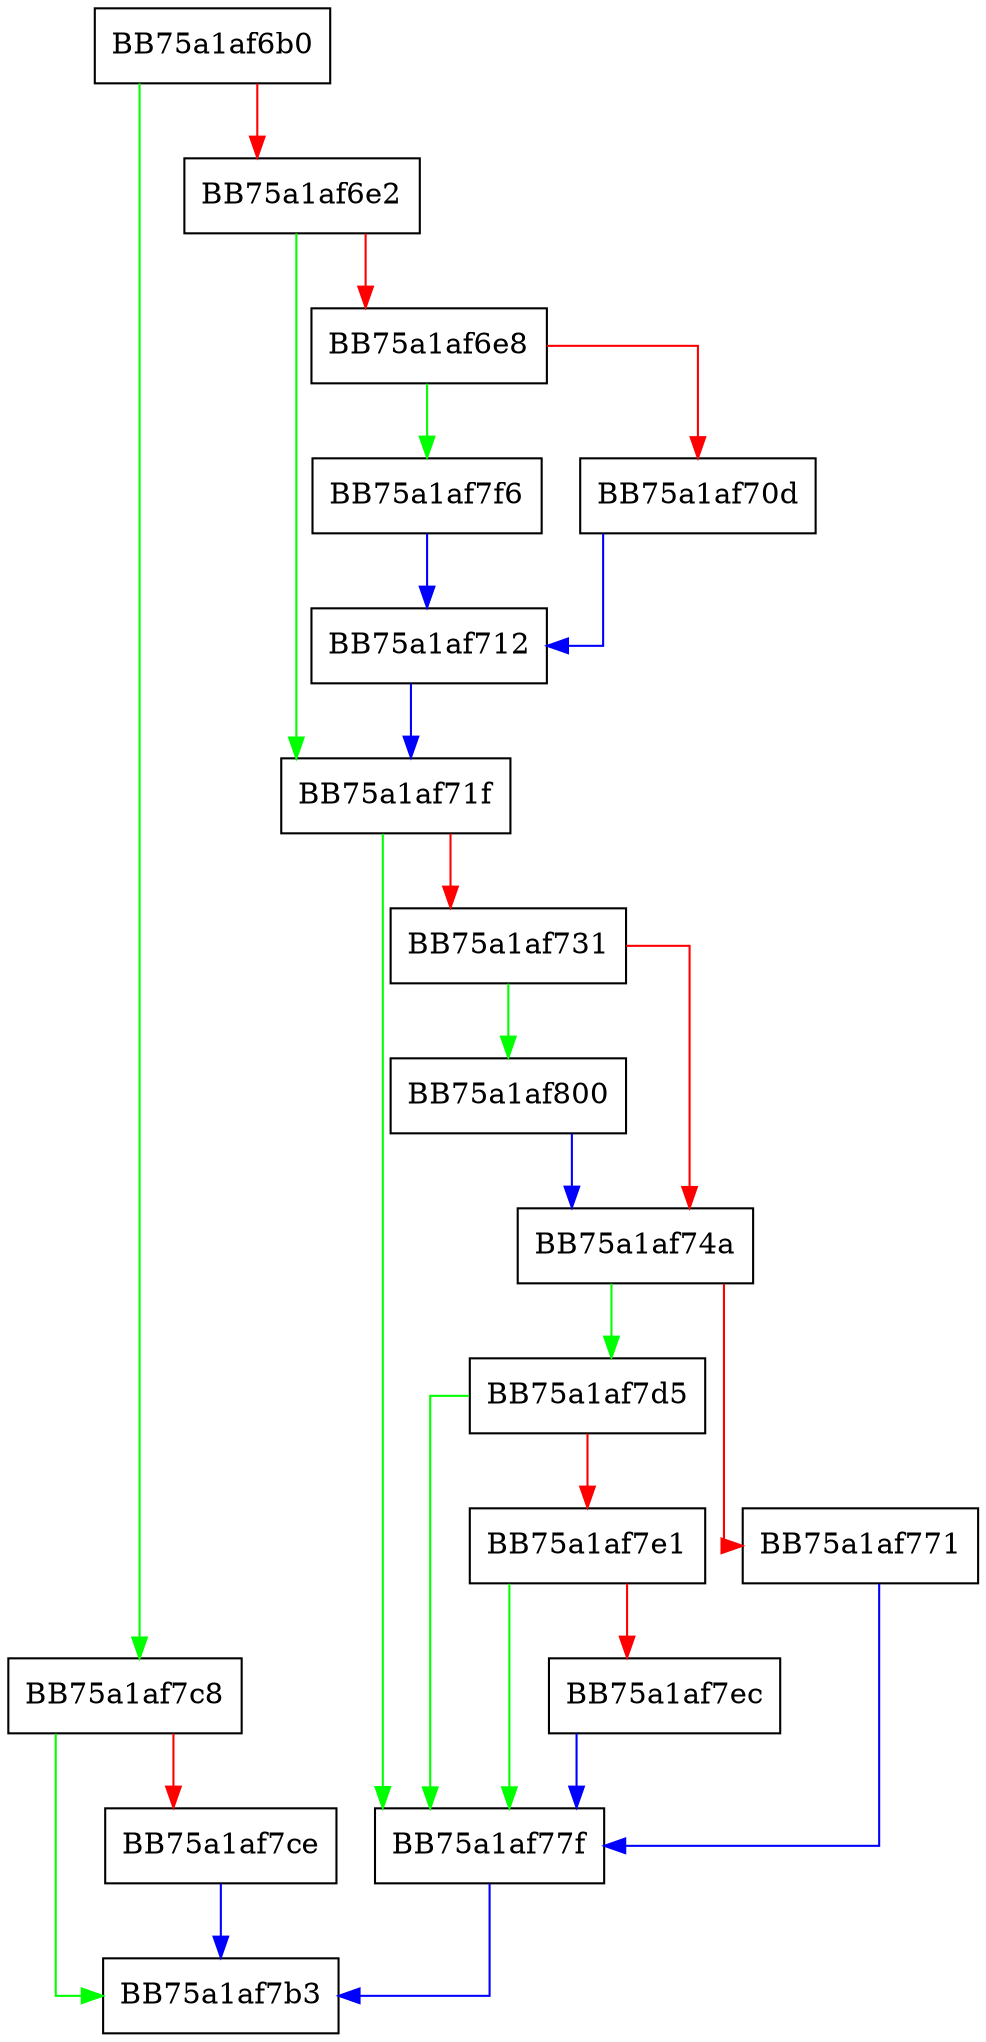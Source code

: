digraph free_exepage {
  node [shape="box"];
  graph [splines=ortho];
  BB75a1af6b0 -> BB75a1af7c8 [color="green"];
  BB75a1af6b0 -> BB75a1af6e2 [color="red"];
  BB75a1af6e2 -> BB75a1af71f [color="green"];
  BB75a1af6e2 -> BB75a1af6e8 [color="red"];
  BB75a1af6e8 -> BB75a1af7f6 [color="green"];
  BB75a1af6e8 -> BB75a1af70d [color="red"];
  BB75a1af70d -> BB75a1af712 [color="blue"];
  BB75a1af712 -> BB75a1af71f [color="blue"];
  BB75a1af71f -> BB75a1af77f [color="green"];
  BB75a1af71f -> BB75a1af731 [color="red"];
  BB75a1af731 -> BB75a1af800 [color="green"];
  BB75a1af731 -> BB75a1af74a [color="red"];
  BB75a1af74a -> BB75a1af7d5 [color="green"];
  BB75a1af74a -> BB75a1af771 [color="red"];
  BB75a1af771 -> BB75a1af77f [color="blue"];
  BB75a1af77f -> BB75a1af7b3 [color="blue"];
  BB75a1af7c8 -> BB75a1af7b3 [color="green"];
  BB75a1af7c8 -> BB75a1af7ce [color="red"];
  BB75a1af7ce -> BB75a1af7b3 [color="blue"];
  BB75a1af7d5 -> BB75a1af77f [color="green"];
  BB75a1af7d5 -> BB75a1af7e1 [color="red"];
  BB75a1af7e1 -> BB75a1af77f [color="green"];
  BB75a1af7e1 -> BB75a1af7ec [color="red"];
  BB75a1af7ec -> BB75a1af77f [color="blue"];
  BB75a1af7f6 -> BB75a1af712 [color="blue"];
  BB75a1af800 -> BB75a1af74a [color="blue"];
}